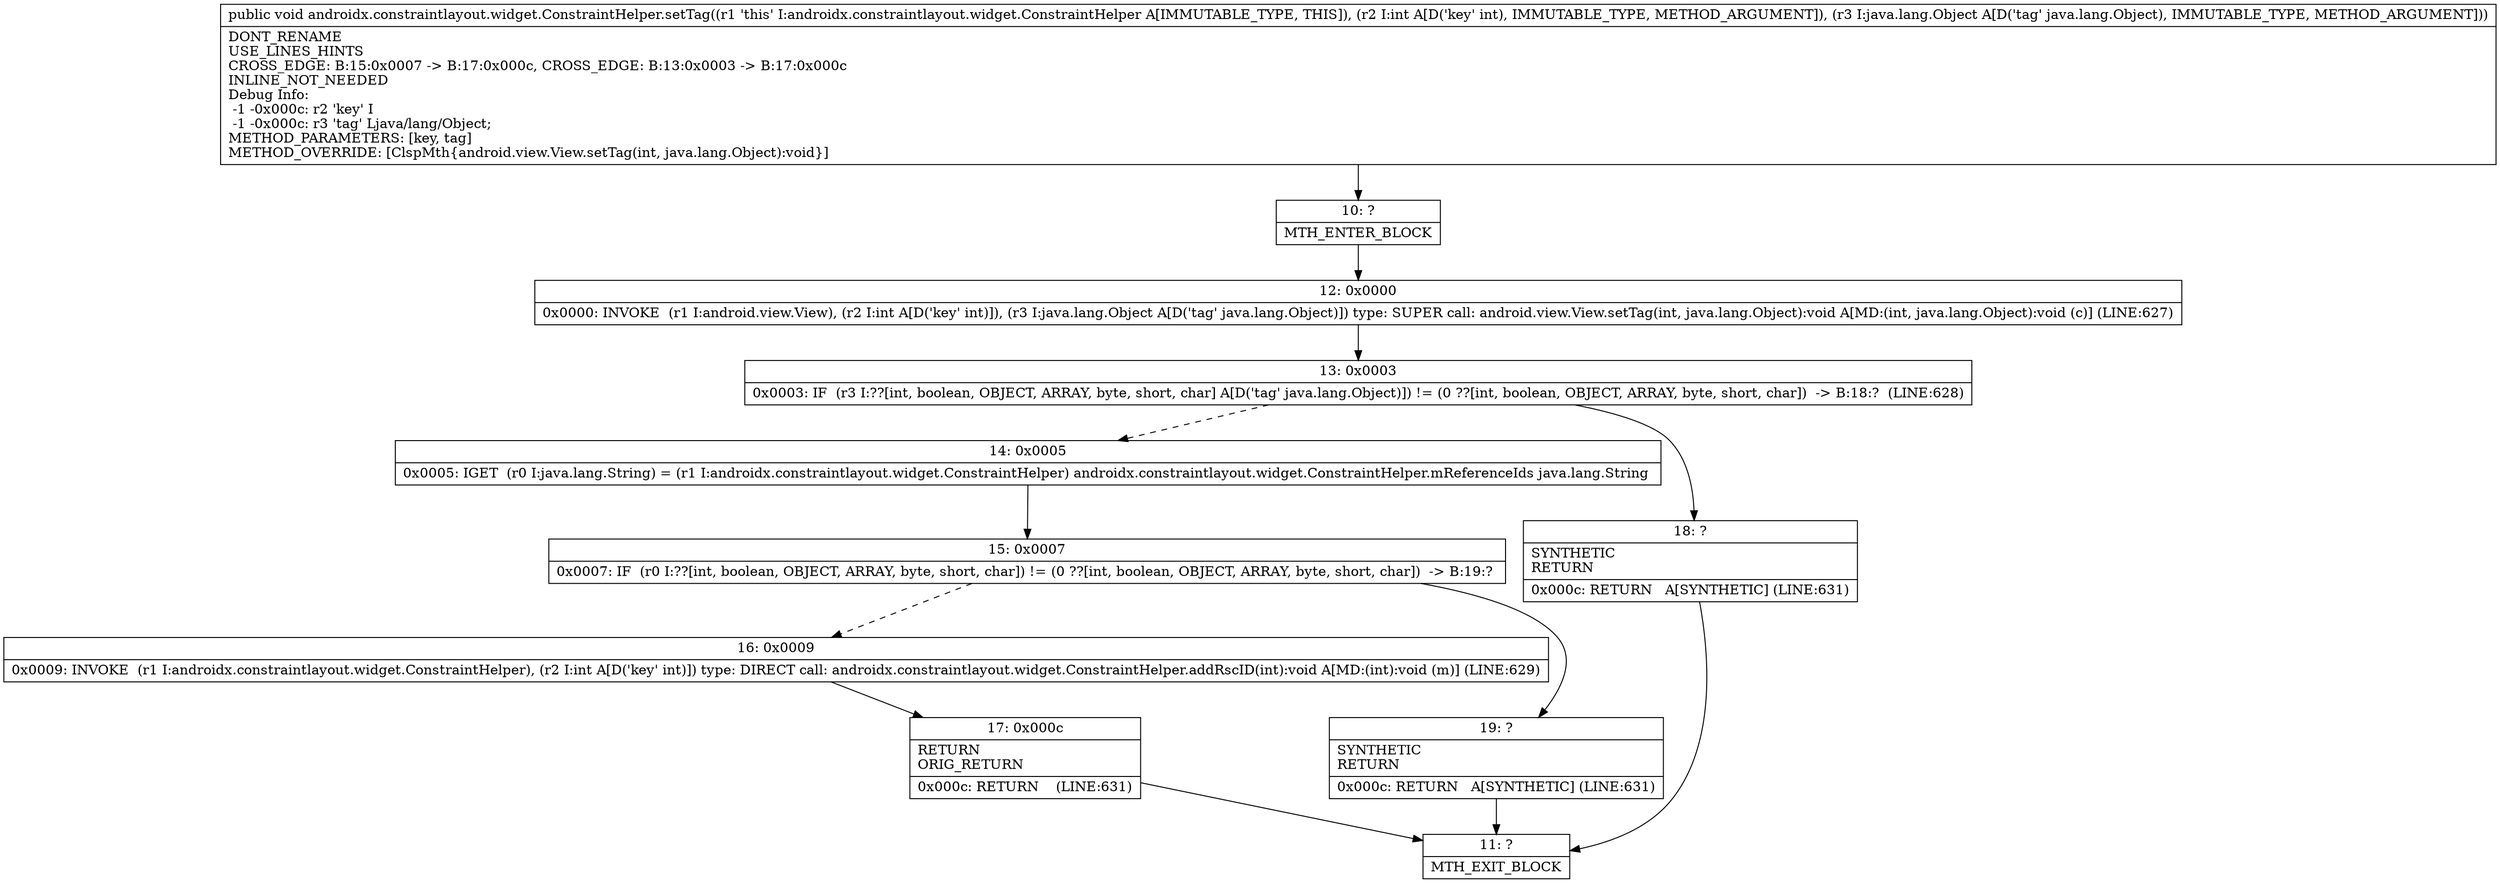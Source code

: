 digraph "CFG forandroidx.constraintlayout.widget.ConstraintHelper.setTag(ILjava\/lang\/Object;)V" {
Node_10 [shape=record,label="{10\:\ ?|MTH_ENTER_BLOCK\l}"];
Node_12 [shape=record,label="{12\:\ 0x0000|0x0000: INVOKE  (r1 I:android.view.View), (r2 I:int A[D('key' int)]), (r3 I:java.lang.Object A[D('tag' java.lang.Object)]) type: SUPER call: android.view.View.setTag(int, java.lang.Object):void A[MD:(int, java.lang.Object):void (c)] (LINE:627)\l}"];
Node_13 [shape=record,label="{13\:\ 0x0003|0x0003: IF  (r3 I:??[int, boolean, OBJECT, ARRAY, byte, short, char] A[D('tag' java.lang.Object)]) != (0 ??[int, boolean, OBJECT, ARRAY, byte, short, char])  \-\> B:18:?  (LINE:628)\l}"];
Node_14 [shape=record,label="{14\:\ 0x0005|0x0005: IGET  (r0 I:java.lang.String) = (r1 I:androidx.constraintlayout.widget.ConstraintHelper) androidx.constraintlayout.widget.ConstraintHelper.mReferenceIds java.lang.String \l}"];
Node_15 [shape=record,label="{15\:\ 0x0007|0x0007: IF  (r0 I:??[int, boolean, OBJECT, ARRAY, byte, short, char]) != (0 ??[int, boolean, OBJECT, ARRAY, byte, short, char])  \-\> B:19:? \l}"];
Node_16 [shape=record,label="{16\:\ 0x0009|0x0009: INVOKE  (r1 I:androidx.constraintlayout.widget.ConstraintHelper), (r2 I:int A[D('key' int)]) type: DIRECT call: androidx.constraintlayout.widget.ConstraintHelper.addRscID(int):void A[MD:(int):void (m)] (LINE:629)\l}"];
Node_17 [shape=record,label="{17\:\ 0x000c|RETURN\lORIG_RETURN\l|0x000c: RETURN    (LINE:631)\l}"];
Node_11 [shape=record,label="{11\:\ ?|MTH_EXIT_BLOCK\l}"];
Node_19 [shape=record,label="{19\:\ ?|SYNTHETIC\lRETURN\l|0x000c: RETURN   A[SYNTHETIC] (LINE:631)\l}"];
Node_18 [shape=record,label="{18\:\ ?|SYNTHETIC\lRETURN\l|0x000c: RETURN   A[SYNTHETIC] (LINE:631)\l}"];
MethodNode[shape=record,label="{public void androidx.constraintlayout.widget.ConstraintHelper.setTag((r1 'this' I:androidx.constraintlayout.widget.ConstraintHelper A[IMMUTABLE_TYPE, THIS]), (r2 I:int A[D('key' int), IMMUTABLE_TYPE, METHOD_ARGUMENT]), (r3 I:java.lang.Object A[D('tag' java.lang.Object), IMMUTABLE_TYPE, METHOD_ARGUMENT]))  | DONT_RENAME\lUSE_LINES_HINTS\lCROSS_EDGE: B:15:0x0007 \-\> B:17:0x000c, CROSS_EDGE: B:13:0x0003 \-\> B:17:0x000c\lINLINE_NOT_NEEDED\lDebug Info:\l  \-1 \-0x000c: r2 'key' I\l  \-1 \-0x000c: r3 'tag' Ljava\/lang\/Object;\lMETHOD_PARAMETERS: [key, tag]\lMETHOD_OVERRIDE: [ClspMth\{android.view.View.setTag(int, java.lang.Object):void\}]\l}"];
MethodNode -> Node_10;Node_10 -> Node_12;
Node_12 -> Node_13;
Node_13 -> Node_14[style=dashed];
Node_13 -> Node_18;
Node_14 -> Node_15;
Node_15 -> Node_16[style=dashed];
Node_15 -> Node_19;
Node_16 -> Node_17;
Node_17 -> Node_11;
Node_19 -> Node_11;
Node_18 -> Node_11;
}

